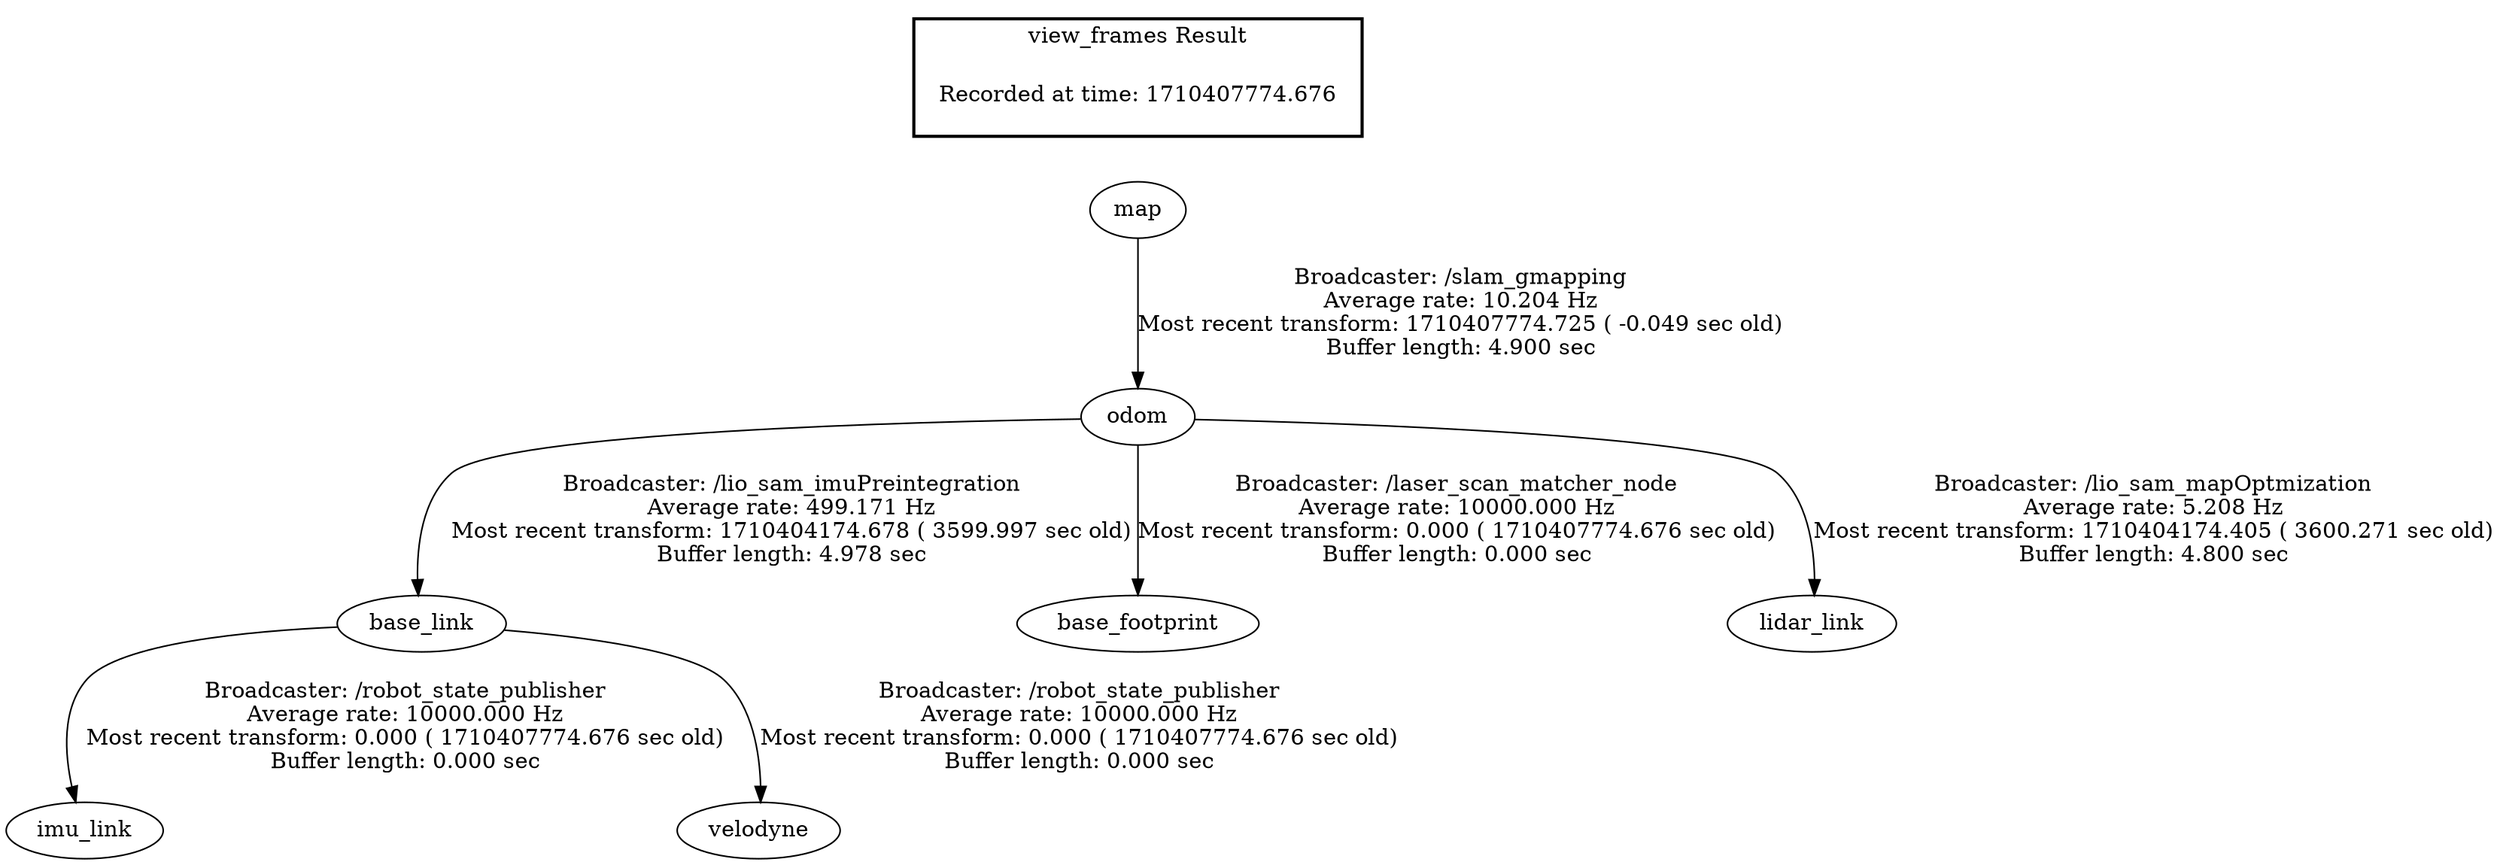 digraph G {
"map" -> "odom"[label="Broadcaster: /slam_gmapping\nAverage rate: 10.204 Hz\nMost recent transform: 1710407774.725 ( -0.049 sec old)\nBuffer length: 4.900 sec\n"];
"odom" -> "base_link"[label="Broadcaster: /lio_sam_imuPreintegration\nAverage rate: 499.171 Hz\nMost recent transform: 1710404174.678 ( 3599.997 sec old)\nBuffer length: 4.978 sec\n"];
"odom" -> "base_footprint"[label="Broadcaster: /laser_scan_matcher_node\nAverage rate: 10000.000 Hz\nMost recent transform: 0.000 ( 1710407774.676 sec old)\nBuffer length: 0.000 sec\n"];
"base_link" -> "imu_link"[label="Broadcaster: /robot_state_publisher\nAverage rate: 10000.000 Hz\nMost recent transform: 0.000 ( 1710407774.676 sec old)\nBuffer length: 0.000 sec\n"];
"base_link" -> "velodyne"[label="Broadcaster: /robot_state_publisher\nAverage rate: 10000.000 Hz\nMost recent transform: 0.000 ( 1710407774.676 sec old)\nBuffer length: 0.000 sec\n"];
"odom" -> "lidar_link"[label="Broadcaster: /lio_sam_mapOptmization\nAverage rate: 5.208 Hz\nMost recent transform: 1710404174.405 ( 3600.271 sec old)\nBuffer length: 4.800 sec\n"];
edge [style=invis];
 subgraph cluster_legend { style=bold; color=black; label ="view_frames Result";
"Recorded at time: 1710407774.676"[ shape=plaintext ] ;
 }->"map";
}
